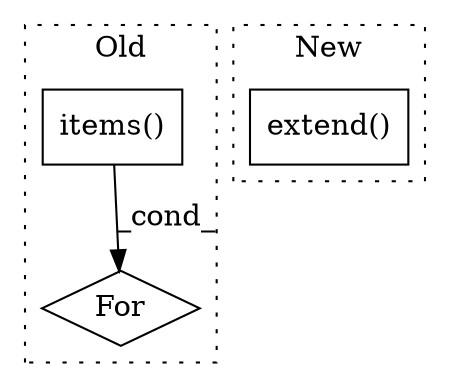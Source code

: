 digraph G {
subgraph cluster0 {
1 [label="items()" a="75" s="5770" l="18" shape="box"];
3 [label="For" a="107" s="5752,5788" l="4,14" shape="diamond"];
label = "Old";
style="dotted";
}
subgraph cluster1 {
2 [label="extend()" a="75" s="5868,5909" l="12,1" shape="box"];
label = "New";
style="dotted";
}
1 -> 3 [label="_cond_"];
}